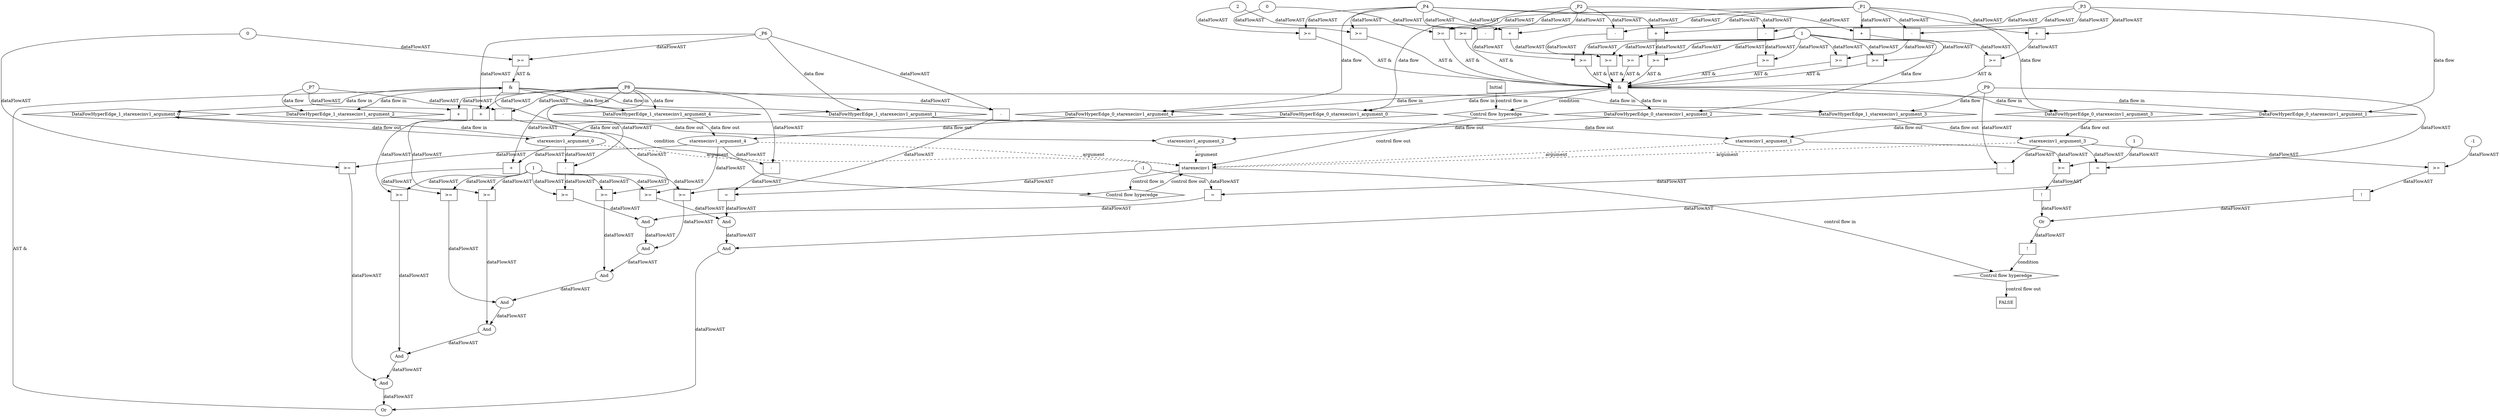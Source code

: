 digraph dag {
"starexecinv1" [label="starexecinv1" nodeName="starexecinv1" class=cfn  shape="rect"];
FALSE [label="FALSE" nodeName=FALSE class=cfn  shape="rect"];
Initial [label="Initial" nodeName=Initial class=cfn  shape="rect"];
ControlFowHyperEdge_0 [label="Control flow hyperedge" nodeName=ControlFowHyperEdge_0 class=controlFlowHyperEdge shape="diamond"];
"Initial" -> ControlFowHyperEdge_0 [label="control flow in"]
ControlFowHyperEdge_0 -> "starexecinv1" [label="control flow out"]
ControlFowHyperEdge_1 [label="Control flow hyperedge" nodeName=ControlFowHyperEdge_1 class=controlFlowHyperEdge shape="diamond"];
"starexecinv1" -> ControlFowHyperEdge_1 [label="control flow in"]
ControlFowHyperEdge_1 -> "starexecinv1" [label="control flow out"]
ControlFowHyperEdge_2 [label="Control flow hyperedge" nodeName=ControlFowHyperEdge_2 class=controlFlowHyperEdge shape="diamond"];
"starexecinv1" -> ControlFowHyperEdge_2 [label="control flow in"]
ControlFowHyperEdge_2 -> "FALSE" [label="control flow out"]
"starexecinv1_argument_0" [label="starexecinv1_argument_0" nodeName=argument0 class=argument  head="starexecinv1" shape="oval"];
"starexecinv1_argument_0" -> "starexecinv1"[label="argument" style="dashed"]
"starexecinv1_argument_1" [label="starexecinv1_argument_1" nodeName=argument1 class=argument  head="starexecinv1" shape="oval"];
"starexecinv1_argument_1" -> "starexecinv1"[label="argument" style="dashed"]
"starexecinv1_argument_2" [label="starexecinv1_argument_2" nodeName=argument2 class=argument  head="starexecinv1" shape="oval"];
"starexecinv1_argument_2" -> "starexecinv1"[label="argument" style="dashed"]
"starexecinv1_argument_3" [label="starexecinv1_argument_3" nodeName=argument3 class=argument  head="starexecinv1" shape="oval"];
"starexecinv1_argument_3" -> "starexecinv1"[label="argument" style="dashed"]
"starexecinv1_argument_4" [label="starexecinv1_argument_4" nodeName=argument4 class=argument  head="starexecinv1" shape="oval"];
"starexecinv1_argument_4" -> "starexecinv1"[label="argument" style="dashed"]

"xxxstarexecinv1___Initial_0xxx_and" [label="&" nodeName="xxxstarexecinv1___Initial_0xxx_and" class=Operator shape="rect"];
"xxxstarexecinv1___Initial_0xxxguard6_node_0" [label=">=" nodeName="xxxstarexecinv1___Initial_0xxxguard6_node_0" class=Operator  shape="rect"];
"xxxstarexecinv1___Initial_0xxxguard6_node_1" [label="-" nodeName="xxxstarexecinv1___Initial_0xxxguard6_node_1" class= Operator shape="rect"];
"xxxstarexecinv1___Initial_0xxxguard6_node_1" -> "xxxstarexecinv1___Initial_0xxxguard6_node_0"[label="dataFlowAST"]
"xxxstarexecinv1___Initial_0xxxdataFlow2_node_0" -> "xxxstarexecinv1___Initial_0xxxguard6_node_0"[label="dataFlowAST"]
"xxxstarexecinv1___Initial_0xxxdataFlow4_node_0" -> "xxxstarexecinv1___Initial_0xxxguard6_node_1"[label="dataFlowAST"]
"xxxstarexecinv1___Initial_0xxxdataFlow_0_node_0" -> "xxxstarexecinv1___Initial_0xxxguard6_node_1"[label="dataFlowAST"]

"xxxstarexecinv1___Initial_0xxxguard6_node_0" -> "xxxstarexecinv1___Initial_0xxx_and" [label="AST &"];
"xxxstarexecinv1___Initial_0xxxguard10_node_0" [label=">=" nodeName="xxxstarexecinv1___Initial_0xxxguard10_node_0" class=Operator  shape="rect"];
"xxxstarexecinv1___Initial_0xxxguard10_node_1" [label="-" nodeName="xxxstarexecinv1___Initial_0xxxguard10_node_1" class= Operator shape="rect"];
"xxxstarexecinv1___Initial_0xxxguard10_node_1" -> "xxxstarexecinv1___Initial_0xxxguard10_node_0"[label="dataFlowAST"]
"xxxstarexecinv1___Initial_0xxxdataFlow2_node_0" -> "xxxstarexecinv1___Initial_0xxxguard10_node_0"[label="dataFlowAST"]
"xxxstarexecinv1___Initial_0xxxdataFlow3_node_0" -> "xxxstarexecinv1___Initial_0xxxguard10_node_1"[label="dataFlowAST"]
"xxxstarexecinv1___Initial_0xxxdataFlow_0_node_0" -> "xxxstarexecinv1___Initial_0xxxguard10_node_1"[label="dataFlowAST"]

"xxxstarexecinv1___Initial_0xxxguard10_node_0" -> "xxxstarexecinv1___Initial_0xxx_and" [label="AST &"];
"xxxstarexecinv1___Initial_0xxxguard3_node_0" [label=">=" nodeName="xxxstarexecinv1___Initial_0xxxguard3_node_0" class=Operator  shape="rect"];
"xxxstarexecinv1___Initial_0xxxdataFlow3_node_0" -> "xxxstarexecinv1___Initial_0xxxguard3_node_0"[label="dataFlowAST"]
"xxxstarexecinv1___Initial_0xxxguard2_node_2" -> "xxxstarexecinv1___Initial_0xxxguard3_node_0"[label="dataFlowAST"]

"xxxstarexecinv1___Initial_0xxxguard3_node_0" -> "xxxstarexecinv1___Initial_0xxx_and" [label="AST &"];
"xxxstarexecinv1___Initial_0xxxguard5_node_0" [label=">=" nodeName="xxxstarexecinv1___Initial_0xxxguard5_node_0" class=Operator  shape="rect"];
"xxxstarexecinv1___Initial_0xxxguard5_node_2" [label="2" nodeName="xxxstarexecinv1___Initial_0xxxguard5_node_2" class=Literal ];
"xxxstarexecinv1___Initial_0xxxdataFlow3_node_0" -> "xxxstarexecinv1___Initial_0xxxguard5_node_0"[label="dataFlowAST"]
"xxxstarexecinv1___Initial_0xxxguard5_node_2" -> "xxxstarexecinv1___Initial_0xxxguard5_node_0"[label="dataFlowAST"]

"xxxstarexecinv1___Initial_0xxxguard5_node_0" -> "xxxstarexecinv1___Initial_0xxx_and" [label="AST &"];
"xxxstarexecinv1___Initial_0xxxguard9_node_0" [label=">=" nodeName="xxxstarexecinv1___Initial_0xxxguard9_node_0" class=Operator  shape="rect"];
"xxxstarexecinv1___Initial_0xxxguard9_node_1" [label="+" nodeName="xxxstarexecinv1___Initial_0xxxguard9_node_1" class= Operator shape="rect"];
"xxxstarexecinv1___Initial_0xxxguard9_node_1" -> "xxxstarexecinv1___Initial_0xxxguard9_node_0"[label="dataFlowAST"]
"xxxstarexecinv1___Initial_0xxxdataFlow2_node_0" -> "xxxstarexecinv1___Initial_0xxxguard9_node_0"[label="dataFlowAST"]
"xxxstarexecinv1___Initial_0xxxdataFlow3_node_0" -> "xxxstarexecinv1___Initial_0xxxguard9_node_1"[label="dataFlowAST"]
"xxxstarexecinv1___Initial_0xxxdataFlow1_node_0" -> "xxxstarexecinv1___Initial_0xxxguard9_node_1"[label="dataFlowAST"]

"xxxstarexecinv1___Initial_0xxxguard9_node_0" -> "xxxstarexecinv1___Initial_0xxx_and" [label="AST &"];
"xxxstarexecinv1___Initial_0xxxguard4_node_0" [label=">=" nodeName="xxxstarexecinv1___Initial_0xxxguard4_node_0" class=Operator  shape="rect"];
"xxxstarexecinv1___Initial_0xxxguard4_node_1" [label="+" nodeName="xxxstarexecinv1___Initial_0xxxguard4_node_1" class= Operator shape="rect"];
"xxxstarexecinv1___Initial_0xxxguard4_node_1" -> "xxxstarexecinv1___Initial_0xxxguard4_node_0"[label="dataFlowAST"]
"xxxstarexecinv1___Initial_0xxxdataFlow2_node_0" -> "xxxstarexecinv1___Initial_0xxxguard4_node_0"[label="dataFlowAST"]
"xxxstarexecinv1___Initial_0xxxdataFlow4_node_0" -> "xxxstarexecinv1___Initial_0xxxguard4_node_1"[label="dataFlowAST"]
"xxxstarexecinv1___Initial_0xxxdataFlow_0_node_0" -> "xxxstarexecinv1___Initial_0xxxguard4_node_1"[label="dataFlowAST"]

"xxxstarexecinv1___Initial_0xxxguard4_node_0" -> "xxxstarexecinv1___Initial_0xxx_and" [label="AST &"];
"xxxstarexecinv1___Initial_0xxxguard11_node_0" [label=">=" nodeName="xxxstarexecinv1___Initial_0xxxguard11_node_0" class=Operator  shape="rect"];
"xxxstarexecinv1___Initial_0xxxdataFlow4_node_0" -> "xxxstarexecinv1___Initial_0xxxguard11_node_0"[label="dataFlowAST"]
"xxxstarexecinv1___Initial_0xxxguard5_node_2" -> "xxxstarexecinv1___Initial_0xxxguard11_node_0"[label="dataFlowAST"]

"xxxstarexecinv1___Initial_0xxxguard11_node_0" -> "xxxstarexecinv1___Initial_0xxx_and" [label="AST &"];
"xxxstarexecinv1___Initial_0xxxguard1_node_0" [label=">=" nodeName="xxxstarexecinv1___Initial_0xxxguard1_node_0" class=Operator  shape="rect"];
"xxxstarexecinv1___Initial_0xxxguard1_node_1" [label="+" nodeName="xxxstarexecinv1___Initial_0xxxguard1_node_1" class= Operator shape="rect"];
"xxxstarexecinv1___Initial_0xxxguard1_node_1" -> "xxxstarexecinv1___Initial_0xxxguard1_node_0"[label="dataFlowAST"]
"xxxstarexecinv1___Initial_0xxxdataFlow2_node_0" -> "xxxstarexecinv1___Initial_0xxxguard1_node_0"[label="dataFlowAST"]
"xxxstarexecinv1___Initial_0xxxdataFlow4_node_0" -> "xxxstarexecinv1___Initial_0xxxguard1_node_1"[label="dataFlowAST"]
"xxxstarexecinv1___Initial_0xxxdataFlow1_node_0" -> "xxxstarexecinv1___Initial_0xxxguard1_node_1"[label="dataFlowAST"]

"xxxstarexecinv1___Initial_0xxxguard1_node_0" -> "xxxstarexecinv1___Initial_0xxx_and" [label="AST &"];
"xxxstarexecinv1___Initial_0xxxguard_0_node_0" [label=">=" nodeName="xxxstarexecinv1___Initial_0xxxguard_0_node_0" class=Operator  shape="rect"];
"xxxstarexecinv1___Initial_0xxxguard_0_node_1" [label="+" nodeName="xxxstarexecinv1___Initial_0xxxguard_0_node_1" class= Operator shape="rect"];
"xxxstarexecinv1___Initial_0xxxguard_0_node_1" -> "xxxstarexecinv1___Initial_0xxxguard_0_node_0"[label="dataFlowAST"]
"xxxstarexecinv1___Initial_0xxxdataFlow2_node_0" -> "xxxstarexecinv1___Initial_0xxxguard_0_node_0"[label="dataFlowAST"]
"xxxstarexecinv1___Initial_0xxxdataFlow3_node_0" -> "xxxstarexecinv1___Initial_0xxxguard_0_node_1"[label="dataFlowAST"]
"xxxstarexecinv1___Initial_0xxxdataFlow_0_node_0" -> "xxxstarexecinv1___Initial_0xxxguard_0_node_1"[label="dataFlowAST"]

"xxxstarexecinv1___Initial_0xxxguard_0_node_0" -> "xxxstarexecinv1___Initial_0xxx_and" [label="AST &"];
"xxxstarexecinv1___Initial_0xxxguard7_node_0" [label=">=" nodeName="xxxstarexecinv1___Initial_0xxxguard7_node_0" class=Operator  shape="rect"];
"xxxstarexecinv1___Initial_0xxxguard7_node_1" [label="-" nodeName="xxxstarexecinv1___Initial_0xxxguard7_node_1" class= Operator shape="rect"];
"xxxstarexecinv1___Initial_0xxxguard7_node_1" -> "xxxstarexecinv1___Initial_0xxxguard7_node_0"[label="dataFlowAST"]
"xxxstarexecinv1___Initial_0xxxdataFlow2_node_0" -> "xxxstarexecinv1___Initial_0xxxguard7_node_0"[label="dataFlowAST"]
"xxxstarexecinv1___Initial_0xxxdataFlow3_node_0" -> "xxxstarexecinv1___Initial_0xxxguard7_node_1"[label="dataFlowAST"]
"xxxstarexecinv1___Initial_0xxxdataFlow1_node_0" -> "xxxstarexecinv1___Initial_0xxxguard7_node_1"[label="dataFlowAST"]

"xxxstarexecinv1___Initial_0xxxguard7_node_0" -> "xxxstarexecinv1___Initial_0xxx_and" [label="AST &"];
"xxxstarexecinv1___Initial_0xxxguard2_node_0" [label=">=" nodeName="xxxstarexecinv1___Initial_0xxxguard2_node_0" class=Operator  shape="rect"];
"xxxstarexecinv1___Initial_0xxxguard2_node_2" [label="0" nodeName="xxxstarexecinv1___Initial_0xxxguard2_node_2" class=Literal ];
"xxxstarexecinv1___Initial_0xxxdataFlow4_node_0" -> "xxxstarexecinv1___Initial_0xxxguard2_node_0"[label="dataFlowAST"]
"xxxstarexecinv1___Initial_0xxxguard2_node_2" -> "xxxstarexecinv1___Initial_0xxxguard2_node_0"[label="dataFlowAST"]

"xxxstarexecinv1___Initial_0xxxguard2_node_0" -> "xxxstarexecinv1___Initial_0xxx_and" [label="AST &"];
"xxxstarexecinv1___Initial_0xxxguard8_node_0" [label=">=" nodeName="xxxstarexecinv1___Initial_0xxxguard8_node_0" class=Operator  shape="rect"];
"xxxstarexecinv1___Initial_0xxxguard8_node_1" [label="-" nodeName="xxxstarexecinv1___Initial_0xxxguard8_node_1" class= Operator shape="rect"];
"xxxstarexecinv1___Initial_0xxxguard8_node_1" -> "xxxstarexecinv1___Initial_0xxxguard8_node_0"[label="dataFlowAST"]
"xxxstarexecinv1___Initial_0xxxdataFlow2_node_0" -> "xxxstarexecinv1___Initial_0xxxguard8_node_0"[label="dataFlowAST"]
"xxxstarexecinv1___Initial_0xxxdataFlow4_node_0" -> "xxxstarexecinv1___Initial_0xxxguard8_node_1"[label="dataFlowAST"]
"xxxstarexecinv1___Initial_0xxxdataFlow1_node_0" -> "xxxstarexecinv1___Initial_0xxxguard8_node_1"[label="dataFlowAST"]

"xxxstarexecinv1___Initial_0xxxguard8_node_0" -> "xxxstarexecinv1___Initial_0xxx_and" [label="AST &"];
"xxxstarexecinv1___Initial_0xxx_and" -> "ControlFowHyperEdge_0" [label="condition"];
"xxxstarexecinv1___Initial_0xxxdataFlow_0_node_0" [label="_P2" nodeName="xxxstarexecinv1___Initial_0xxxdataFlow_0_node_0" class=Constant ];

"xxxstarexecinv1___Initial_0xxxdataFlow_0_node_0" -> "DataFowHyperEdge_0_starexecinv1_argument_0" [label="data flow"];
"xxxstarexecinv1___Initial_0xxxdataFlow1_node_0" [label="_P3" nodeName="xxxstarexecinv1___Initial_0xxxdataFlow1_node_0" class=Constant ];

"xxxstarexecinv1___Initial_0xxxdataFlow1_node_0" -> "DataFowHyperEdge_0_starexecinv1_argument_1" [label="data flow"];
"xxxstarexecinv1___Initial_0xxxdataFlow2_node_0" [label="1" nodeName="xxxstarexecinv1___Initial_0xxxdataFlow2_node_0" class=Literal ];

"xxxstarexecinv1___Initial_0xxxdataFlow2_node_0" -> "DataFowHyperEdge_0_starexecinv1_argument_2" [label="data flow"];
"xxxstarexecinv1___Initial_0xxxdataFlow3_node_0" [label="_P4" nodeName="xxxstarexecinv1___Initial_0xxxdataFlow3_node_0" class=Constant ];

"xxxstarexecinv1___Initial_0xxxdataFlow3_node_0" -> "DataFowHyperEdge_0_starexecinv1_argument_4" [label="data flow"];
"xxxstarexecinv1___Initial_0xxxdataFlow4_node_0" [label="_P1" nodeName="xxxstarexecinv1___Initial_0xxxdataFlow4_node_0" class=Constant ];

"xxxstarexecinv1___Initial_0xxxdataFlow4_node_0" -> "DataFowHyperEdge_0_starexecinv1_argument_3" [label="data flow"];
"xxxstarexecinv1___starexecinv1_1xxx_and" [label="&" nodeName="xxxstarexecinv1___starexecinv1_1xxx_and" class=Operator shape="rect"];
"xxxstarexecinv1___starexecinv1_1xxxguard_0_node_0" [label=">=" nodeName="xxxstarexecinv1___starexecinv1_1xxxguard_0_node_0" class=Operator  shape="rect"];
"xxxstarexecinv1___starexecinv1_1xxxguard_0_node_2" [label="0" nodeName="xxxstarexecinv1___starexecinv1_1xxxguard_0_node_2" class=Literal ];
"xxxstarexecinv1___starexecinv1_1xxxdataFlow_0_node_0" -> "xxxstarexecinv1___starexecinv1_1xxxguard_0_node_0"[label="dataFlowAST"]
"xxxstarexecinv1___starexecinv1_1xxxguard_0_node_2" -> "xxxstarexecinv1___starexecinv1_1xxxguard_0_node_0"[label="dataFlowAST"]

"xxxstarexecinv1___starexecinv1_1xxxguard_0_node_0" -> "xxxstarexecinv1___starexecinv1_1xxx_and" [label="AST &"];
"xxxstarexecinv1___starexecinv1_1xxxguard1_node_0" [label="Or" nodeName="xxxstarexecinv1___starexecinv1_1xxxguard1_node_0" class=Operator ];
"xxxstarexecinv1___starexecinv1_1xxxguard1_node_1" [label="And" nodeName="xxxstarexecinv1___starexecinv1_1xxxguard1_node_1" class=Operator ];
"xxxstarexecinv1___starexecinv1_1xxxguard1_node_2" [label="And" nodeName="xxxstarexecinv1___starexecinv1_1xxxguard1_node_2" class=Operator ];
"xxxstarexecinv1___starexecinv1_1xxxguard1_node_3" [label="=" nodeName="xxxstarexecinv1___starexecinv1_1xxxguard1_node_3" class=Operator  shape="rect"];
"xxxstarexecinv1___starexecinv1_1xxxguard1_node_4" [label="-" nodeName="xxxstarexecinv1___starexecinv1_1xxxguard1_node_4" class= Operator shape="rect"];
"xxxstarexecinv1___starexecinv1_1xxxguard1_node_7" [label="-1" nodeName="xxxstarexecinv1___starexecinv1_1xxxguard1_node_7" class=Literal ];
"xxxstarexecinv1___starexecinv1_1xxxguard1_node_8" [label=">=" nodeName="xxxstarexecinv1___starexecinv1_1xxxguard1_node_8" class=Operator  shape="rect"];
"xxxstarexecinv1___starexecinv1_1xxxguard1_node_10" [label="1" nodeName="xxxstarexecinv1___starexecinv1_1xxxguard1_node_10" class=Literal ];
"xxxstarexecinv1___starexecinv1_1xxxguard1_node_11" [label="=" nodeName="xxxstarexecinv1___starexecinv1_1xxxguard1_node_11" class=Operator  shape="rect"];
"xxxstarexecinv1___starexecinv1_1xxxguard1_node_14" [label="And" nodeName="xxxstarexecinv1___starexecinv1_1xxxguard1_node_14" class=Operator ];
"xxxstarexecinv1___starexecinv1_1xxxguard1_node_15" [label="And" nodeName="xxxstarexecinv1___starexecinv1_1xxxguard1_node_15" class=Operator ];
"xxxstarexecinv1___starexecinv1_1xxxguard1_node_16" [label="And" nodeName="xxxstarexecinv1___starexecinv1_1xxxguard1_node_16" class=Operator ];
"xxxstarexecinv1___starexecinv1_1xxxguard1_node_17" [label="And" nodeName="xxxstarexecinv1___starexecinv1_1xxxguard1_node_17" class=Operator ];
"xxxstarexecinv1___starexecinv1_1xxxguard1_node_18" [label="And" nodeName="xxxstarexecinv1___starexecinv1_1xxxguard1_node_18" class=Operator ];
"xxxstarexecinv1___starexecinv1_1xxxguard1_node_19" [label="And" nodeName="xxxstarexecinv1___starexecinv1_1xxxguard1_node_19" class=Operator ];
"xxxstarexecinv1___starexecinv1_1xxxguard1_node_20" [label="And" nodeName="xxxstarexecinv1___starexecinv1_1xxxguard1_node_20" class=Operator ];
"xxxstarexecinv1___starexecinv1_1xxxguard1_node_21" [label="=" nodeName="xxxstarexecinv1___starexecinv1_1xxxguard1_node_21" class=Operator  shape="rect"];
"xxxstarexecinv1___starexecinv1_1xxxguard1_node_22" [label="-" nodeName="xxxstarexecinv1___starexecinv1_1xxxguard1_node_22" class= Operator shape="rect"];
"xxxstarexecinv1___starexecinv1_1xxxguard1_node_26" [label=">=" nodeName="xxxstarexecinv1___starexecinv1_1xxxguard1_node_26" class=Operator  shape="rect"];
"xxxstarexecinv1___starexecinv1_1xxxguard1_node_27" [label="-" nodeName="xxxstarexecinv1___starexecinv1_1xxxguard1_node_27" class= Operator shape="rect"];
"xxxstarexecinv1___starexecinv1_1xxxguard1_node_31" [label=">=" nodeName="xxxstarexecinv1___starexecinv1_1xxxguard1_node_31" class=Operator  shape="rect"];
"xxxstarexecinv1___starexecinv1_1xxxguard1_node_32" [label="-" nodeName="xxxstarexecinv1___starexecinv1_1xxxguard1_node_32" class= Operator shape="rect"];
"xxxstarexecinv1___starexecinv1_1xxxguard1_node_36" [label=">=" nodeName="xxxstarexecinv1___starexecinv1_1xxxguard1_node_36" class=Operator  shape="rect"];
"xxxstarexecinv1___starexecinv1_1xxxguard1_node_37" [label="-" nodeName="xxxstarexecinv1___starexecinv1_1xxxguard1_node_37" class= Operator shape="rect"];
"xxxstarexecinv1___starexecinv1_1xxxguard1_node_41" [label=">=" nodeName="xxxstarexecinv1___starexecinv1_1xxxguard1_node_41" class=Operator  shape="rect"];
"xxxstarexecinv1___starexecinv1_1xxxguard1_node_42" [label="+" nodeName="xxxstarexecinv1___starexecinv1_1xxxguard1_node_42" class= Operator shape="rect"];
"xxxstarexecinv1___starexecinv1_1xxxguard1_node_46" [label=">=" nodeName="xxxstarexecinv1___starexecinv1_1xxxguard1_node_46" class=Operator  shape="rect"];
"xxxstarexecinv1___starexecinv1_1xxxguard1_node_47" [label="+" nodeName="xxxstarexecinv1___starexecinv1_1xxxguard1_node_47" class= Operator shape="rect"];
"xxxstarexecinv1___starexecinv1_1xxxguard1_node_51" [label=">=" nodeName="xxxstarexecinv1___starexecinv1_1xxxguard1_node_51" class=Operator  shape="rect"];
"xxxstarexecinv1___starexecinv1_1xxxguard1_node_52" [label="+" nodeName="xxxstarexecinv1___starexecinv1_1xxxguard1_node_52" class= Operator shape="rect"];
"xxxstarexecinv1___starexecinv1_1xxxguard1_node_56" [label=">=" nodeName="xxxstarexecinv1___starexecinv1_1xxxguard1_node_56" class=Operator  shape="rect"];
"xxxstarexecinv1___starexecinv1_1xxxguard1_node_1" -> "xxxstarexecinv1___starexecinv1_1xxxguard1_node_0"[label="dataFlowAST"]
"xxxstarexecinv1___starexecinv1_1xxxguard1_node_14" -> "xxxstarexecinv1___starexecinv1_1xxxguard1_node_0"[label="dataFlowAST"]
"xxxstarexecinv1___starexecinv1_1xxxguard1_node_2" -> "xxxstarexecinv1___starexecinv1_1xxxguard1_node_1"[label="dataFlowAST"]
"xxxstarexecinv1___starexecinv1_1xxxguard1_node_11" -> "xxxstarexecinv1___starexecinv1_1xxxguard1_node_1"[label="dataFlowAST"]
"xxxstarexecinv1___starexecinv1_1xxxguard1_node_3" -> "xxxstarexecinv1___starexecinv1_1xxxguard1_node_2"[label="dataFlowAST"]
"xxxstarexecinv1___starexecinv1_1xxxguard1_node_8" -> "xxxstarexecinv1___starexecinv1_1xxxguard1_node_2"[label="dataFlowAST"]
"xxxstarexecinv1___starexecinv1_1xxxguard1_node_4" -> "xxxstarexecinv1___starexecinv1_1xxxguard1_node_3"[label="dataFlowAST"]
"xxxstarexecinv1___starexecinv1_1xxxguard1_node_7" -> "xxxstarexecinv1___starexecinv1_1xxxguard1_node_3"[label="dataFlowAST"]
"xxxstarexecinv1___starexecinv1_1xxxdataFlow3_node_0" -> "xxxstarexecinv1___starexecinv1_1xxxguard1_node_4"[label="dataFlowAST"]
"starexecinv1_argument_4" -> "xxxstarexecinv1___starexecinv1_1xxxguard1_node_4"[label="dataFlowAST"]
"starexecinv1_argument_4" -> "xxxstarexecinv1___starexecinv1_1xxxguard1_node_8"[label="dataFlowAST"]
"xxxstarexecinv1___starexecinv1_1xxxguard1_node_10" -> "xxxstarexecinv1___starexecinv1_1xxxguard1_node_8"[label="dataFlowAST"]
"xxxstarexecinv1___starexecinv1_1xxxdataFlow2_node_0" -> "xxxstarexecinv1___starexecinv1_1xxxguard1_node_11"[label="dataFlowAST"]
"starexecinv1_argument_3" -> "xxxstarexecinv1___starexecinv1_1xxxguard1_node_11"[label="dataFlowAST"]
"xxxstarexecinv1___starexecinv1_1xxxguard1_node_15" -> "xxxstarexecinv1___starexecinv1_1xxxguard1_node_14"[label="dataFlowAST"]
"xxxstarexecinv1___starexecinv1_1xxxguard1_node_56" -> "xxxstarexecinv1___starexecinv1_1xxxguard1_node_14"[label="dataFlowAST"]
"xxxstarexecinv1___starexecinv1_1xxxguard1_node_16" -> "xxxstarexecinv1___starexecinv1_1xxxguard1_node_15"[label="dataFlowAST"]
"xxxstarexecinv1___starexecinv1_1xxxguard1_node_51" -> "xxxstarexecinv1___starexecinv1_1xxxguard1_node_15"[label="dataFlowAST"]
"xxxstarexecinv1___starexecinv1_1xxxguard1_node_17" -> "xxxstarexecinv1___starexecinv1_1xxxguard1_node_16"[label="dataFlowAST"]
"xxxstarexecinv1___starexecinv1_1xxxguard1_node_46" -> "xxxstarexecinv1___starexecinv1_1xxxguard1_node_16"[label="dataFlowAST"]
"xxxstarexecinv1___starexecinv1_1xxxguard1_node_18" -> "xxxstarexecinv1___starexecinv1_1xxxguard1_node_17"[label="dataFlowAST"]
"xxxstarexecinv1___starexecinv1_1xxxguard1_node_41" -> "xxxstarexecinv1___starexecinv1_1xxxguard1_node_17"[label="dataFlowAST"]
"xxxstarexecinv1___starexecinv1_1xxxguard1_node_19" -> "xxxstarexecinv1___starexecinv1_1xxxguard1_node_18"[label="dataFlowAST"]
"xxxstarexecinv1___starexecinv1_1xxxguard1_node_36" -> "xxxstarexecinv1___starexecinv1_1xxxguard1_node_18"[label="dataFlowAST"]
"xxxstarexecinv1___starexecinv1_1xxxguard1_node_20" -> "xxxstarexecinv1___starexecinv1_1xxxguard1_node_19"[label="dataFlowAST"]
"xxxstarexecinv1___starexecinv1_1xxxguard1_node_31" -> "xxxstarexecinv1___starexecinv1_1xxxguard1_node_19"[label="dataFlowAST"]
"xxxstarexecinv1___starexecinv1_1xxxguard1_node_21" -> "xxxstarexecinv1___starexecinv1_1xxxguard1_node_20"[label="dataFlowAST"]
"xxxstarexecinv1___starexecinv1_1xxxguard1_node_26" -> "xxxstarexecinv1___starexecinv1_1xxxguard1_node_20"[label="dataFlowAST"]
"xxxstarexecinv1___starexecinv1_1xxxguard1_node_22" -> "xxxstarexecinv1___starexecinv1_1xxxguard1_node_21"[label="dataFlowAST"]
"xxxstarexecinv1___starexecinv1_1xxxguard1_node_7" -> "xxxstarexecinv1___starexecinv1_1xxxguard1_node_21"[label="dataFlowAST"]
"xxxstarexecinv1___starexecinv1_1xxxdataFlow2_node_0" -> "xxxstarexecinv1___starexecinv1_1xxxguard1_node_22"[label="dataFlowAST"]
"starexecinv1_argument_3" -> "xxxstarexecinv1___starexecinv1_1xxxguard1_node_22"[label="dataFlowAST"]
"xxxstarexecinv1___starexecinv1_1xxxguard1_node_27" -> "xxxstarexecinv1___starexecinv1_1xxxguard1_node_26"[label="dataFlowAST"]
"xxxstarexecinv1___starexecinv1_1xxxguard1_node_10" -> "xxxstarexecinv1___starexecinv1_1xxxguard1_node_26"[label="dataFlowAST"]
"xxxstarexecinv1___starexecinv1_1xxxdataFlow3_node_0" -> "xxxstarexecinv1___starexecinv1_1xxxguard1_node_27"[label="dataFlowAST"]
"starexecinv1_argument_0" -> "xxxstarexecinv1___starexecinv1_1xxxguard1_node_27"[label="dataFlowAST"]
"xxxstarexecinv1___starexecinv1_1xxxguard1_node_32" -> "xxxstarexecinv1___starexecinv1_1xxxguard1_node_31"[label="dataFlowAST"]
"xxxstarexecinv1___starexecinv1_1xxxguard1_node_10" -> "xxxstarexecinv1___starexecinv1_1xxxguard1_node_31"[label="dataFlowAST"]
"xxxstarexecinv1___starexecinv1_1xxxdataFlow3_node_0" -> "xxxstarexecinv1___starexecinv1_1xxxguard1_node_32"[label="dataFlowAST"]
"xxxstarexecinv1___starexecinv1_1xxxdataFlow_0_node_0" -> "xxxstarexecinv1___starexecinv1_1xxxguard1_node_32"[label="dataFlowAST"]
"xxxstarexecinv1___starexecinv1_1xxxguard1_node_37" -> "xxxstarexecinv1___starexecinv1_1xxxguard1_node_36"[label="dataFlowAST"]
"xxxstarexecinv1___starexecinv1_1xxxguard1_node_10" -> "xxxstarexecinv1___starexecinv1_1xxxguard1_node_36"[label="dataFlowAST"]
"xxxstarexecinv1___starexecinv1_1xxxdataFlow3_node_0" -> "xxxstarexecinv1___starexecinv1_1xxxguard1_node_37"[label="dataFlowAST"]
"xxxstarexecinv1___starexecinv1_1xxxdataFlow1_node_0" -> "xxxstarexecinv1___starexecinv1_1xxxguard1_node_37"[label="dataFlowAST"]
"xxxstarexecinv1___starexecinv1_1xxxguard1_node_42" -> "xxxstarexecinv1___starexecinv1_1xxxguard1_node_41"[label="dataFlowAST"]
"xxxstarexecinv1___starexecinv1_1xxxguard1_node_10" -> "xxxstarexecinv1___starexecinv1_1xxxguard1_node_41"[label="dataFlowAST"]
"xxxstarexecinv1___starexecinv1_1xxxdataFlow3_node_0" -> "xxxstarexecinv1___starexecinv1_1xxxguard1_node_42"[label="dataFlowAST"]
"starexecinv1_argument_0" -> "xxxstarexecinv1___starexecinv1_1xxxguard1_node_42"[label="dataFlowAST"]
"xxxstarexecinv1___starexecinv1_1xxxguard1_node_47" -> "xxxstarexecinv1___starexecinv1_1xxxguard1_node_46"[label="dataFlowAST"]
"xxxstarexecinv1___starexecinv1_1xxxguard1_node_10" -> "xxxstarexecinv1___starexecinv1_1xxxguard1_node_46"[label="dataFlowAST"]
"xxxstarexecinv1___starexecinv1_1xxxdataFlow3_node_0" -> "xxxstarexecinv1___starexecinv1_1xxxguard1_node_47"[label="dataFlowAST"]
"xxxstarexecinv1___starexecinv1_1xxxdataFlow_0_node_0" -> "xxxstarexecinv1___starexecinv1_1xxxguard1_node_47"[label="dataFlowAST"]
"xxxstarexecinv1___starexecinv1_1xxxguard1_node_52" -> "xxxstarexecinv1___starexecinv1_1xxxguard1_node_51"[label="dataFlowAST"]
"xxxstarexecinv1___starexecinv1_1xxxguard1_node_10" -> "xxxstarexecinv1___starexecinv1_1xxxguard1_node_51"[label="dataFlowAST"]
"xxxstarexecinv1___starexecinv1_1xxxdataFlow3_node_0" -> "xxxstarexecinv1___starexecinv1_1xxxguard1_node_52"[label="dataFlowAST"]
"xxxstarexecinv1___starexecinv1_1xxxdataFlow1_node_0" -> "xxxstarexecinv1___starexecinv1_1xxxguard1_node_52"[label="dataFlowAST"]
"xxxstarexecinv1___starexecinv1_1xxxguard_0_node_2" -> "xxxstarexecinv1___starexecinv1_1xxxguard1_node_56"[label="dataFlowAST"]
"starexecinv1_argument_4" -> "xxxstarexecinv1___starexecinv1_1xxxguard1_node_56"[label="dataFlowAST"]

"xxxstarexecinv1___starexecinv1_1xxxguard1_node_0" -> "xxxstarexecinv1___starexecinv1_1xxx_and" [label="AST &"];
"xxxstarexecinv1___starexecinv1_1xxx_and" -> "ControlFowHyperEdge_1" [label="condition"];
"xxxstarexecinv1___starexecinv1_1xxxdataFlow_0_node_0" [label="_P6" nodeName="xxxstarexecinv1___starexecinv1_1xxxdataFlow_0_node_0" class=Constant ];

"xxxstarexecinv1___starexecinv1_1xxxdataFlow_0_node_0" -> "DataFowHyperEdge_1_starexecinv1_argument_1" [label="data flow"];
"xxxstarexecinv1___starexecinv1_1xxxdataFlow1_node_0" [label="_P7" nodeName="xxxstarexecinv1___starexecinv1_1xxxdataFlow1_node_0" class=Constant ];

"xxxstarexecinv1___starexecinv1_1xxxdataFlow1_node_0" -> "DataFowHyperEdge_1_starexecinv1_argument_2" [label="data flow"];
"xxxstarexecinv1___starexecinv1_1xxxdataFlow2_node_0" [label="_P9" nodeName="xxxstarexecinv1___starexecinv1_1xxxdataFlow2_node_0" class=Constant ];

"xxxstarexecinv1___starexecinv1_1xxxdataFlow2_node_0" -> "DataFowHyperEdge_1_starexecinv1_argument_3" [label="data flow"];
"xxxstarexecinv1___starexecinv1_1xxxdataFlow3_node_0" [label="_P8" nodeName="xxxstarexecinv1___starexecinv1_1xxxdataFlow3_node_0" class=Constant ];

"xxxstarexecinv1___starexecinv1_1xxxdataFlow3_node_0" -> "DataFowHyperEdge_1_starexecinv1_argument_4" [label="data flow"];
"xxxFALSE___starexecinv1_2xxxguard_0_node_0" [label="!" nodeName="xxxFALSE___starexecinv1_2xxxguard_0_node_0" class=Operator shape="rect"];
"xxxFALSE___starexecinv1_2xxxguard_0_node_1" [label="Or" nodeName="xxxFALSE___starexecinv1_2xxxguard_0_node_1" class=Operator ];
"xxxFALSE___starexecinv1_2xxxguard_0_node_2" [label="!" nodeName="xxxFALSE___starexecinv1_2xxxguard_0_node_2" class=Operator shape="rect"];
"xxxFALSE___starexecinv1_2xxxguard_0_node_3" [label=">=" nodeName="xxxFALSE___starexecinv1_2xxxguard_0_node_3" class=Operator  shape="rect"];
"xxxFALSE___starexecinv1_2xxxguard_0_node_5" [label="1" nodeName="xxxFALSE___starexecinv1_2xxxguard_0_node_5" class=Literal ];
"xxxFALSE___starexecinv1_2xxxguard_0_node_6" [label="!" nodeName="xxxFALSE___starexecinv1_2xxxguard_0_node_6" class=Operator shape="rect"];
"xxxFALSE___starexecinv1_2xxxguard_0_node_7" [label=">=" nodeName="xxxFALSE___starexecinv1_2xxxguard_0_node_7" class=Operator  shape="rect"];
"xxxFALSE___starexecinv1_2xxxguard_0_node_8" [label="-1" nodeName="xxxFALSE___starexecinv1_2xxxguard_0_node_8" class=Literal ];
"xxxFALSE___starexecinv1_2xxxguard_0_node_1" -> "xxxFALSE___starexecinv1_2xxxguard_0_node_0"[label="dataFlowAST"]
"xxxFALSE___starexecinv1_2xxxguard_0_node_2" -> "xxxFALSE___starexecinv1_2xxxguard_0_node_1"[label="dataFlowAST"]
"xxxFALSE___starexecinv1_2xxxguard_0_node_6" -> "xxxFALSE___starexecinv1_2xxxguard_0_node_1"[label="dataFlowAST"]
"xxxFALSE___starexecinv1_2xxxguard_0_node_3" -> "xxxFALSE___starexecinv1_2xxxguard_0_node_2"[label="dataFlowAST"]
"starexecinv1_argument_1" -> "xxxFALSE___starexecinv1_2xxxguard_0_node_3"[label="dataFlowAST"]
"xxxFALSE___starexecinv1_2xxxguard_0_node_5" -> "xxxFALSE___starexecinv1_2xxxguard_0_node_3"[label="dataFlowAST"]
"xxxFALSE___starexecinv1_2xxxguard_0_node_7" -> "xxxFALSE___starexecinv1_2xxxguard_0_node_6"[label="dataFlowAST"]
"xxxFALSE___starexecinv1_2xxxguard_0_node_8" -> "xxxFALSE___starexecinv1_2xxxguard_0_node_7"[label="dataFlowAST"]
"starexecinv1_argument_3" -> "xxxFALSE___starexecinv1_2xxxguard_0_node_7"[label="dataFlowAST"]

"xxxFALSE___starexecinv1_2xxxguard_0_node_0" -> "ControlFowHyperEdge_2" [label="condition"];
"DataFowHyperEdge_0_starexecinv1_argument_0" [label="DataFowHyperEdge_0_starexecinv1_argument_0" nodeName="DataFowHyperEdge_0_starexecinv1_argument_0" class=DataFlowHyperedge shape="diamond"];
"DataFowHyperEdge_0_starexecinv1_argument_0" -> "starexecinv1_argument_0"[label="data flow out"]
"xxxstarexecinv1___Initial_0xxx_and" -> "DataFowHyperEdge_0_starexecinv1_argument_0"[label="data flow in"]
"DataFowHyperEdge_0_starexecinv1_argument_1" [label="DataFowHyperEdge_0_starexecinv1_argument_1" nodeName="DataFowHyperEdge_0_starexecinv1_argument_1" class=DataFlowHyperedge shape="diamond"];
"DataFowHyperEdge_0_starexecinv1_argument_1" -> "starexecinv1_argument_1"[label="data flow out"]
"xxxstarexecinv1___Initial_0xxx_and" -> "DataFowHyperEdge_0_starexecinv1_argument_1"[label="data flow in"]
"DataFowHyperEdge_0_starexecinv1_argument_2" [label="DataFowHyperEdge_0_starexecinv1_argument_2" nodeName="DataFowHyperEdge_0_starexecinv1_argument_2" class=DataFlowHyperedge shape="diamond"];
"DataFowHyperEdge_0_starexecinv1_argument_2" -> "starexecinv1_argument_2"[label="data flow out"]
"xxxstarexecinv1___Initial_0xxx_and" -> "DataFowHyperEdge_0_starexecinv1_argument_2"[label="data flow in"]
"DataFowHyperEdge_0_starexecinv1_argument_3" [label="DataFowHyperEdge_0_starexecinv1_argument_3" nodeName="DataFowHyperEdge_0_starexecinv1_argument_3" class=DataFlowHyperedge shape="diamond"];
"DataFowHyperEdge_0_starexecinv1_argument_3" -> "starexecinv1_argument_3"[label="data flow out"]
"xxxstarexecinv1___Initial_0xxx_and" -> "DataFowHyperEdge_0_starexecinv1_argument_3"[label="data flow in"]
"DataFowHyperEdge_0_starexecinv1_argument_4" [label="DataFowHyperEdge_0_starexecinv1_argument_4" nodeName="DataFowHyperEdge_0_starexecinv1_argument_4" class=DataFlowHyperedge shape="diamond"];
"DataFowHyperEdge_0_starexecinv1_argument_4" -> "starexecinv1_argument_4"[label="data flow out"]
"xxxstarexecinv1___Initial_0xxx_and" -> "DataFowHyperEdge_0_starexecinv1_argument_4"[label="data flow in"]
"DataFowHyperEdge_1_starexecinv1_argument_0" [label="DataFowHyperEdge_1_starexecinv1_argument_0" nodeName="DataFowHyperEdge_1_starexecinv1_argument_0" class=DataFlowHyperedge shape="diamond"];
"DataFowHyperEdge_1_starexecinv1_argument_0" -> "starexecinv1_argument_0"[label="data flow out"]
"xxxstarexecinv1___starexecinv1_1xxx_and" -> "DataFowHyperEdge_1_starexecinv1_argument_0"[label="data flow in"]
"DataFowHyperEdge_1_starexecinv1_argument_1" [label="DataFowHyperEdge_1_starexecinv1_argument_1" nodeName="DataFowHyperEdge_1_starexecinv1_argument_1" class=DataFlowHyperedge shape="diamond"];
"DataFowHyperEdge_1_starexecinv1_argument_1" -> "starexecinv1_argument_1"[label="data flow out"]
"xxxstarexecinv1___starexecinv1_1xxx_and" -> "DataFowHyperEdge_1_starexecinv1_argument_1"[label="data flow in"]
"DataFowHyperEdge_1_starexecinv1_argument_2" [label="DataFowHyperEdge_1_starexecinv1_argument_2" nodeName="DataFowHyperEdge_1_starexecinv1_argument_2" class=DataFlowHyperedge shape="diamond"];
"DataFowHyperEdge_1_starexecinv1_argument_2" -> "starexecinv1_argument_2"[label="data flow out"]
"xxxstarexecinv1___starexecinv1_1xxx_and" -> "DataFowHyperEdge_1_starexecinv1_argument_2"[label="data flow in"]
"DataFowHyperEdge_1_starexecinv1_argument_3" [label="DataFowHyperEdge_1_starexecinv1_argument_3" nodeName="DataFowHyperEdge_1_starexecinv1_argument_3" class=DataFlowHyperedge shape="diamond"];
"DataFowHyperEdge_1_starexecinv1_argument_3" -> "starexecinv1_argument_3"[label="data flow out"]
"xxxstarexecinv1___starexecinv1_1xxx_and" -> "DataFowHyperEdge_1_starexecinv1_argument_3"[label="data flow in"]
"DataFowHyperEdge_1_starexecinv1_argument_4" [label="DataFowHyperEdge_1_starexecinv1_argument_4" nodeName="DataFowHyperEdge_1_starexecinv1_argument_4" class=DataFlowHyperedge shape="diamond"];
"DataFowHyperEdge_1_starexecinv1_argument_4" -> "starexecinv1_argument_4"[label="data flow out"]
"xxxstarexecinv1___starexecinv1_1xxx_and" -> "DataFowHyperEdge_1_starexecinv1_argument_4"[label="data flow in"]
"starexecinv1_argument_0" -> "DataFowHyperEdge_1_starexecinv1_argument_0"[label="data flow in"]




}
